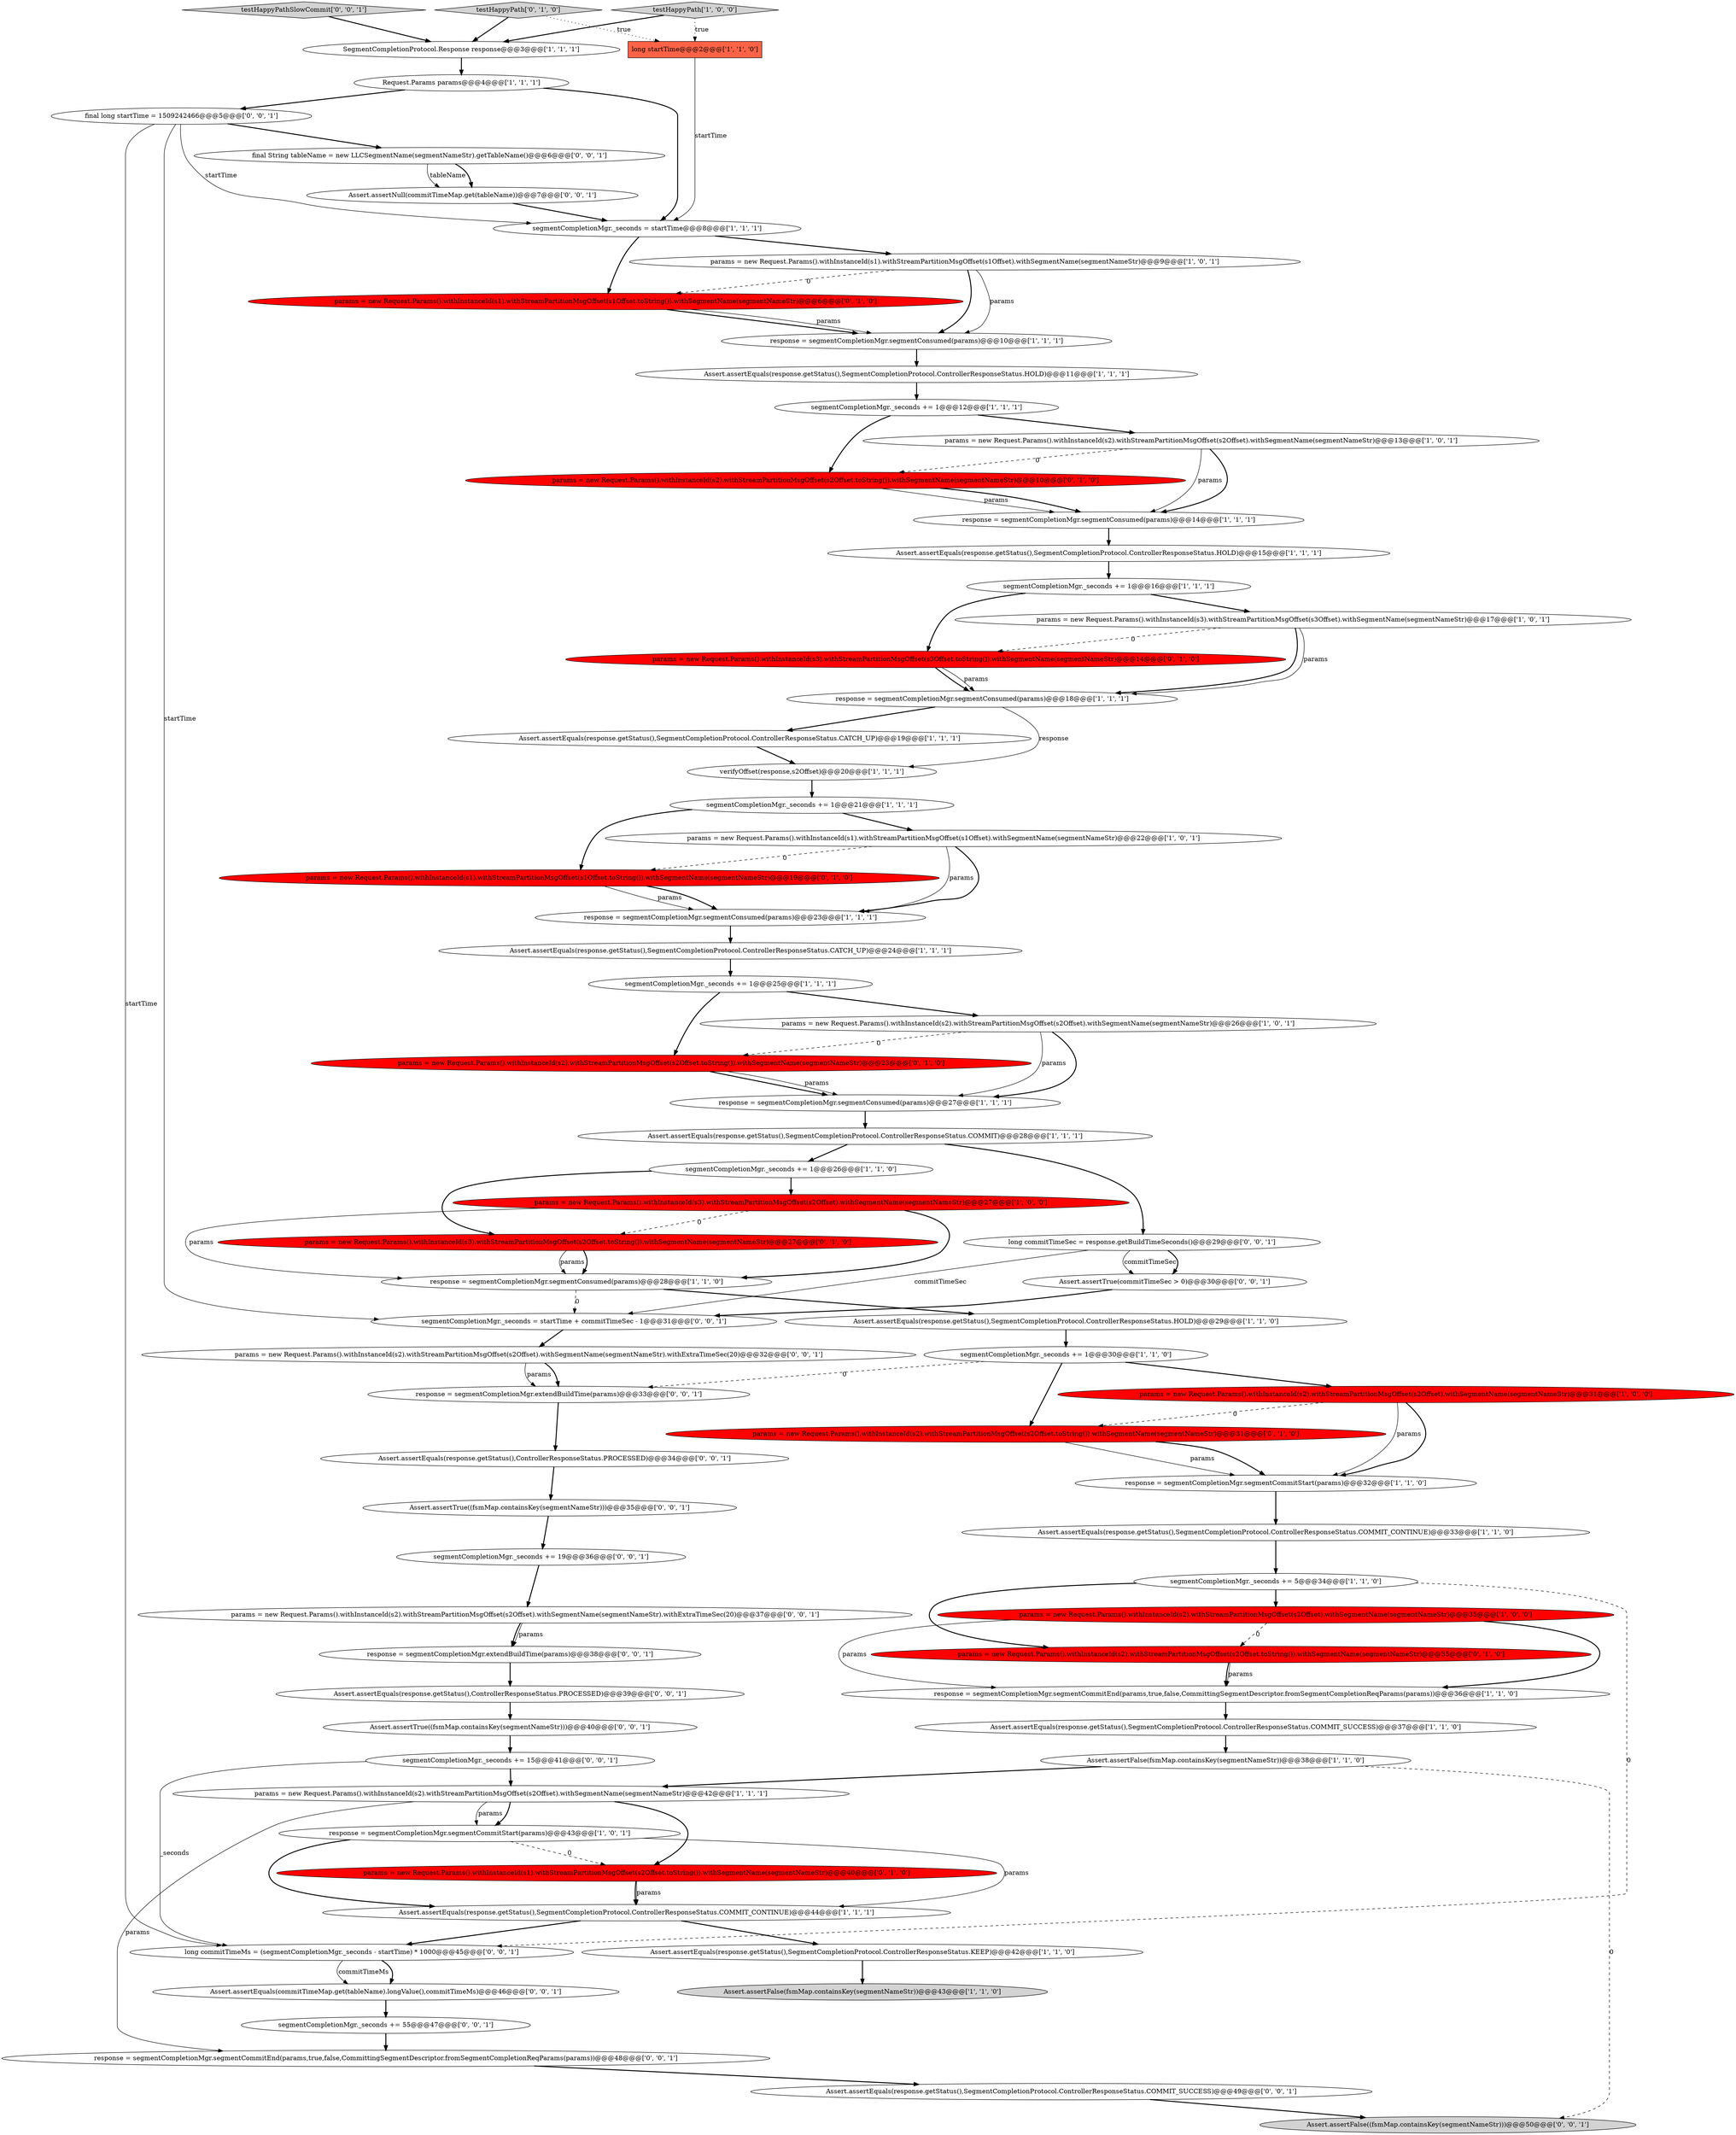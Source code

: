 digraph {
36 [style = filled, label = "Request.Params params@@@4@@@['1', '1', '1']", fillcolor = white, shape = ellipse image = "AAA0AAABBB1BBB"];
22 [style = filled, label = "params = new Request.Params().withInstanceId(s3).withStreamPartitionMsgOffset(s3Offset).withSegmentName(segmentNameStr)@@@17@@@['1', '0', '1']", fillcolor = white, shape = ellipse image = "AAA0AAABBB1BBB"];
61 [style = filled, label = "segmentCompletionMgr._seconds = startTime + commitTimeSec - 1@@@31@@@['0', '0', '1']", fillcolor = white, shape = ellipse image = "AAA0AAABBB3BBB"];
13 [style = filled, label = "Assert.assertFalse(fsmMap.containsKey(segmentNameStr))@@@38@@@['1', '1', '0']", fillcolor = white, shape = ellipse image = "AAA0AAABBB1BBB"];
1 [style = filled, label = "verifyOffset(response,s2Offset)@@@20@@@['1', '1', '1']", fillcolor = white, shape = ellipse image = "AAA0AAABBB1BBB"];
53 [style = filled, label = "segmentCompletionMgr._seconds += 55@@@47@@@['0', '0', '1']", fillcolor = white, shape = ellipse image = "AAA0AAABBB3BBB"];
32 [style = filled, label = "long startTime@@@2@@@['1', '1', '0']", fillcolor = tomato, shape = box image = "AAA0AAABBB1BBB"];
38 [style = filled, label = "segmentCompletionMgr._seconds += 5@@@34@@@['1', '1', '0']", fillcolor = white, shape = ellipse image = "AAA0AAABBB1BBB"];
18 [style = filled, label = "Assert.assertEquals(response.getStatus(),SegmentCompletionProtocol.ControllerResponseStatus.COMMIT_CONTINUE)@@@33@@@['1', '1', '0']", fillcolor = white, shape = ellipse image = "AAA0AAABBB1BBB"];
57 [style = filled, label = "segmentCompletionMgr._seconds += 19@@@36@@@['0', '0', '1']", fillcolor = white, shape = ellipse image = "AAA0AAABBB3BBB"];
58 [style = filled, label = "response = segmentCompletionMgr.segmentCommitEnd(params,true,false,CommittingSegmentDescriptor.fromSegmentCompletionReqParams(params))@@@48@@@['0', '0', '1']", fillcolor = white, shape = ellipse image = "AAA0AAABBB3BBB"];
65 [style = filled, label = "Assert.assertFalse((fsmMap.containsKey(segmentNameStr)))@@@50@@@['0', '0', '1']", fillcolor = lightgray, shape = ellipse image = "AAA0AAABBB3BBB"];
2 [style = filled, label = "response = segmentCompletionMgr.segmentCommitStart(params)@@@32@@@['1', '1', '0']", fillcolor = white, shape = ellipse image = "AAA0AAABBB1BBB"];
30 [style = filled, label = "params = new Request.Params().withInstanceId(s1).withStreamPartitionMsgOffset(s1Offset).withSegmentName(segmentNameStr)@@@22@@@['1', '0', '1']", fillcolor = white, shape = ellipse image = "AAA0AAABBB1BBB"];
48 [style = filled, label = "params = new Request.Params().withInstanceId(s2).withStreamPartitionMsgOffset(s2Offset.toString()).withSegmentName(segmentNameStr)@@@23@@@['0', '1', '0']", fillcolor = red, shape = ellipse image = "AAA1AAABBB2BBB"];
54 [style = filled, label = "final long startTime = 1509242466@@@5@@@['0', '0', '1']", fillcolor = white, shape = ellipse image = "AAA0AAABBB3BBB"];
20 [style = filled, label = "params = new Request.Params().withInstanceId(s2).withStreamPartitionMsgOffset(s2Offset).withSegmentName(segmentNameStr)@@@26@@@['1', '0', '1']", fillcolor = white, shape = ellipse image = "AAA0AAABBB1BBB"];
73 [style = filled, label = "segmentCompletionMgr._seconds += 15@@@41@@@['0', '0', '1']", fillcolor = white, shape = ellipse image = "AAA0AAABBB3BBB"];
47 [style = filled, label = "params = new Request.Params().withInstanceId(s1).withStreamPartitionMsgOffset(s1Offset.toString()).withSegmentName(segmentNameStr)@@@6@@@['0', '1', '0']", fillcolor = red, shape = ellipse image = "AAA1AAABBB2BBB"];
29 [style = filled, label = "params = new Request.Params().withInstanceId(s3).withStreamPartitionMsgOffset(s2Offset).withSegmentName(segmentNameStr)@@@27@@@['1', '0', '0']", fillcolor = red, shape = ellipse image = "AAA1AAABBB1BBB"];
11 [style = filled, label = "SegmentCompletionProtocol.Response response@@@3@@@['1', '1', '1']", fillcolor = white, shape = ellipse image = "AAA0AAABBB1BBB"];
26 [style = filled, label = "Assert.assertEquals(response.getStatus(),SegmentCompletionProtocol.ControllerResponseStatus.COMMIT_SUCCESS)@@@37@@@['1', '1', '0']", fillcolor = white, shape = ellipse image = "AAA0AAABBB1BBB"];
39 [style = filled, label = "params = new Request.Params().withInstanceId(s1).withStreamPartitionMsgOffset(s1Offset).withSegmentName(segmentNameStr)@@@9@@@['1', '0', '1']", fillcolor = white, shape = ellipse image = "AAA0AAABBB1BBB"];
24 [style = filled, label = "params = new Request.Params().withInstanceId(s2).withStreamPartitionMsgOffset(s2Offset).withSegmentName(segmentNameStr)@@@31@@@['1', '0', '0']", fillcolor = red, shape = ellipse image = "AAA1AAABBB1BBB"];
55 [style = filled, label = "response = segmentCompletionMgr.extendBuildTime(params)@@@33@@@['0', '0', '1']", fillcolor = white, shape = ellipse image = "AAA0AAABBB3BBB"];
25 [style = filled, label = "response = segmentCompletionMgr.segmentConsumed(params)@@@14@@@['1', '1', '1']", fillcolor = white, shape = ellipse image = "AAA0AAABBB1BBB"];
64 [style = filled, label = "Assert.assertTrue((fsmMap.containsKey(segmentNameStr)))@@@35@@@['0', '0', '1']", fillcolor = white, shape = ellipse image = "AAA0AAABBB3BBB"];
34 [style = filled, label = "Assert.assertEquals(response.getStatus(),SegmentCompletionProtocol.ControllerResponseStatus.KEEP)@@@42@@@['1', '1', '0']", fillcolor = white, shape = ellipse image = "AAA0AAABBB1BBB"];
67 [style = filled, label = "response = segmentCompletionMgr.extendBuildTime(params)@@@38@@@['0', '0', '1']", fillcolor = white, shape = ellipse image = "AAA0AAABBB3BBB"];
33 [style = filled, label = "Assert.assertEquals(response.getStatus(),SegmentCompletionProtocol.ControllerResponseStatus.HOLD)@@@29@@@['1', '1', '0']", fillcolor = white, shape = ellipse image = "AAA0AAABBB1BBB"];
69 [style = filled, label = "Assert.assertNull(commitTimeMap.get(tableName))@@@7@@@['0', '0', '1']", fillcolor = white, shape = ellipse image = "AAA0AAABBB3BBB"];
74 [style = filled, label = "Assert.assertTrue(commitTimeSec > 0)@@@30@@@['0', '0', '1']", fillcolor = white, shape = ellipse image = "AAA0AAABBB3BBB"];
16 [style = filled, label = "Assert.assertFalse(fsmMap.containsKey(segmentNameStr))@@@43@@@['1', '1', '0']", fillcolor = lightgray, shape = ellipse image = "AAA0AAABBB1BBB"];
59 [style = filled, label = "long commitTimeMs = (segmentCompletionMgr._seconds - startTime) * 1000@@@45@@@['0', '0', '1']", fillcolor = white, shape = ellipse image = "AAA0AAABBB3BBB"];
49 [style = filled, label = "params = new Request.Params().withInstanceId(s2).withStreamPartitionMsgOffset(s2Offset.toString()).withSegmentName(segmentNameStr)@@@35@@@['0', '1', '0']", fillcolor = red, shape = ellipse image = "AAA1AAABBB2BBB"];
41 [style = filled, label = "Assert.assertEquals(response.getStatus(),SegmentCompletionProtocol.ControllerResponseStatus.CATCH_UP)@@@19@@@['1', '1', '1']", fillcolor = white, shape = ellipse image = "AAA0AAABBB1BBB"];
27 [style = filled, label = "segmentCompletionMgr._seconds += 1@@@26@@@['1', '1', '0']", fillcolor = white, shape = ellipse image = "AAA0AAABBB1BBB"];
37 [style = filled, label = "Assert.assertEquals(response.getStatus(),SegmentCompletionProtocol.ControllerResponseStatus.COMMIT)@@@28@@@['1', '1', '1']", fillcolor = white, shape = ellipse image = "AAA0AAABBB1BBB"];
3 [style = filled, label = "segmentCompletionMgr._seconds += 1@@@16@@@['1', '1', '1']", fillcolor = white, shape = ellipse image = "AAA0AAABBB1BBB"];
44 [style = filled, label = "params = new Request.Params().withInstanceId(s3).withStreamPartitionMsgOffset(s3Offset.toString()).withSegmentName(segmentNameStr)@@@14@@@['0', '1', '0']", fillcolor = red, shape = ellipse image = "AAA1AAABBB2BBB"];
4 [style = filled, label = "response = segmentCompletionMgr.segmentConsumed(params)@@@27@@@['1', '1', '1']", fillcolor = white, shape = ellipse image = "AAA0AAABBB1BBB"];
42 [style = filled, label = "params = new Request.Params().withInstanceId(s2).withStreamPartitionMsgOffset(s2Offset).withSegmentName(segmentNameStr)@@@35@@@['1', '0', '0']", fillcolor = red, shape = ellipse image = "AAA1AAABBB1BBB"];
21 [style = filled, label = "segmentCompletionMgr._seconds += 1@@@12@@@['1', '1', '1']", fillcolor = white, shape = ellipse image = "AAA0AAABBB1BBB"];
66 [style = filled, label = "final String tableName = new LLCSegmentName(segmentNameStr).getTableName()@@@6@@@['0', '0', '1']", fillcolor = white, shape = ellipse image = "AAA0AAABBB3BBB"];
23 [style = filled, label = "Assert.assertEquals(response.getStatus(),SegmentCompletionProtocol.ControllerResponseStatus.HOLD)@@@11@@@['1', '1', '1']", fillcolor = white, shape = ellipse image = "AAA0AAABBB1BBB"];
40 [style = filled, label = "testHappyPath['1', '0', '0']", fillcolor = lightgray, shape = diamond image = "AAA0AAABBB1BBB"];
0 [style = filled, label = "response = segmentCompletionMgr.segmentConsumed(params)@@@10@@@['1', '1', '1']", fillcolor = white, shape = ellipse image = "AAA0AAABBB1BBB"];
46 [style = filled, label = "params = new Request.Params().withInstanceId(s3).withStreamPartitionMsgOffset(s2Offset.toString()).withSegmentName(segmentNameStr)@@@27@@@['0', '1', '0']", fillcolor = red, shape = ellipse image = "AAA1AAABBB2BBB"];
6 [style = filled, label = "params = new Request.Params().withInstanceId(s2).withStreamPartitionMsgOffset(s2Offset).withSegmentName(segmentNameStr)@@@42@@@['1', '1', '1']", fillcolor = white, shape = ellipse image = "AAA0AAABBB1BBB"];
35 [style = filled, label = "segmentCompletionMgr._seconds += 1@@@21@@@['1', '1', '1']", fillcolor = white, shape = ellipse image = "AAA0AAABBB1BBB"];
50 [style = filled, label = "params = new Request.Params().withInstanceId(s1).withStreamPartitionMsgOffset(s2Offset.toString()).withSegmentName(segmentNameStr)@@@40@@@['0', '1', '0']", fillcolor = red, shape = ellipse image = "AAA1AAABBB2BBB"];
12 [style = filled, label = "params = new Request.Params().withInstanceId(s2).withStreamPartitionMsgOffset(s2Offset).withSegmentName(segmentNameStr)@@@13@@@['1', '0', '1']", fillcolor = white, shape = ellipse image = "AAA0AAABBB1BBB"];
51 [style = filled, label = "params = new Request.Params().withInstanceId(s2).withStreamPartitionMsgOffset(s2Offset.toString()).withSegmentName(segmentNameStr)@@@31@@@['0', '1', '0']", fillcolor = red, shape = ellipse image = "AAA1AAABBB2BBB"];
68 [style = filled, label = "Assert.assertEquals(response.getStatus(),ControllerResponseStatus.PROCESSED)@@@39@@@['0', '0', '1']", fillcolor = white, shape = ellipse image = "AAA0AAABBB3BBB"];
10 [style = filled, label = "response = segmentCompletionMgr.segmentCommitEnd(params,true,false,CommittingSegmentDescriptor.fromSegmentCompletionReqParams(params))@@@36@@@['1', '1', '0']", fillcolor = white, shape = ellipse image = "AAA0AAABBB1BBB"];
17 [style = filled, label = "Assert.assertEquals(response.getStatus(),SegmentCompletionProtocol.ControllerResponseStatus.COMMIT_CONTINUE)@@@44@@@['1', '1', '1']", fillcolor = white, shape = ellipse image = "AAA0AAABBB1BBB"];
14 [style = filled, label = "response = segmentCompletionMgr.segmentCommitStart(params)@@@43@@@['1', '0', '1']", fillcolor = white, shape = ellipse image = "AAA0AAABBB1BBB"];
28 [style = filled, label = "segmentCompletionMgr._seconds += 1@@@30@@@['1', '1', '0']", fillcolor = white, shape = ellipse image = "AAA0AAABBB1BBB"];
31 [style = filled, label = "Assert.assertEquals(response.getStatus(),SegmentCompletionProtocol.ControllerResponseStatus.CATCH_UP)@@@24@@@['1', '1', '1']", fillcolor = white, shape = ellipse image = "AAA0AAABBB1BBB"];
75 [style = filled, label = "params = new Request.Params().withInstanceId(s2).withStreamPartitionMsgOffset(s2Offset).withSegmentName(segmentNameStr).withExtraTimeSec(20)@@@37@@@['0', '0', '1']", fillcolor = white, shape = ellipse image = "AAA0AAABBB3BBB"];
15 [style = filled, label = "segmentCompletionMgr._seconds = startTime@@@8@@@['1', '1', '1']", fillcolor = white, shape = ellipse image = "AAA0AAABBB1BBB"];
72 [style = filled, label = "Assert.assertTrue((fsmMap.containsKey(segmentNameStr)))@@@40@@@['0', '0', '1']", fillcolor = white, shape = ellipse image = "AAA0AAABBB3BBB"];
62 [style = filled, label = "Assert.assertEquals(commitTimeMap.get(tableName).longValue(),commitTimeMs)@@@46@@@['0', '0', '1']", fillcolor = white, shape = ellipse image = "AAA0AAABBB3BBB"];
7 [style = filled, label = "response = segmentCompletionMgr.segmentConsumed(params)@@@28@@@['1', '1', '0']", fillcolor = white, shape = ellipse image = "AAA0AAABBB1BBB"];
56 [style = filled, label = "testHappyPathSlowCommit['0', '0', '1']", fillcolor = lightgray, shape = diamond image = "AAA0AAABBB3BBB"];
63 [style = filled, label = "long commitTimeSec = response.getBuildTimeSeconds()@@@29@@@['0', '0', '1']", fillcolor = white, shape = ellipse image = "AAA0AAABBB3BBB"];
9 [style = filled, label = "segmentCompletionMgr._seconds += 1@@@25@@@['1', '1', '1']", fillcolor = white, shape = ellipse image = "AAA0AAABBB1BBB"];
19 [style = filled, label = "response = segmentCompletionMgr.segmentConsumed(params)@@@23@@@['1', '1', '1']", fillcolor = white, shape = ellipse image = "AAA0AAABBB1BBB"];
70 [style = filled, label = "Assert.assertEquals(response.getStatus(),ControllerResponseStatus.PROCESSED)@@@34@@@['0', '0', '1']", fillcolor = white, shape = ellipse image = "AAA0AAABBB3BBB"];
45 [style = filled, label = "testHappyPath['0', '1', '0']", fillcolor = lightgray, shape = diamond image = "AAA0AAABBB2BBB"];
60 [style = filled, label = "Assert.assertEquals(response.getStatus(),SegmentCompletionProtocol.ControllerResponseStatus.COMMIT_SUCCESS)@@@49@@@['0', '0', '1']", fillcolor = white, shape = ellipse image = "AAA0AAABBB3BBB"];
52 [style = filled, label = "params = new Request.Params().withInstanceId(s1).withStreamPartitionMsgOffset(s1Offset.toString()).withSegmentName(segmentNameStr)@@@19@@@['0', '1', '0']", fillcolor = red, shape = ellipse image = "AAA1AAABBB2BBB"];
5 [style = filled, label = "Assert.assertEquals(response.getStatus(),SegmentCompletionProtocol.ControllerResponseStatus.HOLD)@@@15@@@['1', '1', '1']", fillcolor = white, shape = ellipse image = "AAA0AAABBB1BBB"];
43 [style = filled, label = "params = new Request.Params().withInstanceId(s2).withStreamPartitionMsgOffset(s2Offset.toString()).withSegmentName(segmentNameStr)@@@10@@@['0', '1', '0']", fillcolor = red, shape = ellipse image = "AAA1AAABBB2BBB"];
8 [style = filled, label = "response = segmentCompletionMgr.segmentConsumed(params)@@@18@@@['1', '1', '1']", fillcolor = white, shape = ellipse image = "AAA0AAABBB1BBB"];
71 [style = filled, label = "params = new Request.Params().withInstanceId(s2).withStreamPartitionMsgOffset(s2Offset).withSegmentName(segmentNameStr).withExtraTimeSec(20)@@@32@@@['0', '0', '1']", fillcolor = white, shape = ellipse image = "AAA0AAABBB3BBB"];
5->3 [style = bold, label=""];
22->44 [style = dashed, label="0"];
39->0 [style = solid, label="params"];
44->8 [style = bold, label=""];
70->64 [style = bold, label=""];
37->27 [style = bold, label=""];
31->9 [style = bold, label=""];
21->43 [style = bold, label=""];
48->4 [style = bold, label=""];
69->15 [style = bold, label=""];
53->58 [style = bold, label=""];
29->46 [style = dashed, label="0"];
14->17 [style = bold, label=""];
58->60 [style = bold, label=""];
59->62 [style = bold, label=""];
40->32 [style = dotted, label="true"];
38->42 [style = bold, label=""];
32->15 [style = solid, label="startTime"];
11->36 [style = bold, label=""];
13->65 [style = dashed, label="0"];
12->43 [style = dashed, label="0"];
22->8 [style = bold, label=""];
30->52 [style = dashed, label="0"];
73->6 [style = bold, label=""];
40->11 [style = bold, label=""];
38->59 [style = dashed, label="0"];
38->49 [style = bold, label=""];
62->53 [style = bold, label=""];
49->10 [style = bold, label=""];
52->19 [style = solid, label="params"];
72->73 [style = bold, label=""];
46->7 [style = bold, label=""];
67->68 [style = bold, label=""];
60->65 [style = bold, label=""];
73->59 [style = solid, label="_seconds"];
54->59 [style = solid, label="startTime"];
47->0 [style = bold, label=""];
12->25 [style = solid, label="params"];
45->32 [style = dotted, label="true"];
49->10 [style = solid, label="params"];
18->38 [style = bold, label=""];
68->72 [style = bold, label=""];
33->28 [style = bold, label=""];
24->51 [style = dashed, label="0"];
2->18 [style = bold, label=""];
9->48 [style = bold, label=""];
1->35 [style = bold, label=""];
10->26 [style = bold, label=""];
54->66 [style = bold, label=""];
61->71 [style = bold, label=""];
59->62 [style = solid, label="commitTimeMs"];
20->48 [style = dashed, label="0"];
30->19 [style = solid, label="params"];
46->7 [style = solid, label="params"];
66->69 [style = solid, label="tableName"];
52->19 [style = bold, label=""];
26->13 [style = bold, label=""];
35->52 [style = bold, label=""];
45->11 [style = bold, label=""];
66->69 [style = bold, label=""];
71->55 [style = bold, label=""];
7->33 [style = bold, label=""];
30->19 [style = bold, label=""];
17->34 [style = bold, label=""];
51->2 [style = solid, label="params"];
27->46 [style = bold, label=""];
48->4 [style = solid, label="params"];
0->23 [style = bold, label=""];
63->61 [style = solid, label="commitTimeSec"];
71->55 [style = solid, label="params"];
63->74 [style = solid, label="commitTimeSec"];
37->63 [style = bold, label=""];
28->24 [style = bold, label=""];
6->58 [style = solid, label="params"];
29->7 [style = solid, label="params"];
74->61 [style = bold, label=""];
27->29 [style = bold, label=""];
15->47 [style = bold, label=""];
75->67 [style = solid, label="params"];
64->57 [style = bold, label=""];
28->55 [style = dashed, label="0"];
42->49 [style = dashed, label="0"];
56->11 [style = bold, label=""];
24->2 [style = solid, label="params"];
8->41 [style = bold, label=""];
50->17 [style = bold, label=""];
9->20 [style = bold, label=""];
42->10 [style = solid, label="params"];
63->74 [style = bold, label=""];
14->17 [style = solid, label="params"];
21->12 [style = bold, label=""];
55->70 [style = bold, label=""];
3->44 [style = bold, label=""];
8->1 [style = solid, label="response"];
51->2 [style = bold, label=""];
34->16 [style = bold, label=""];
25->5 [style = bold, label=""];
54->61 [style = solid, label="startTime"];
39->47 [style = dashed, label="0"];
13->6 [style = bold, label=""];
35->30 [style = bold, label=""];
14->50 [style = dashed, label="0"];
75->67 [style = bold, label=""];
7->61 [style = dashed, label="0"];
24->2 [style = bold, label=""];
19->31 [style = bold, label=""];
36->15 [style = bold, label=""];
41->1 [style = bold, label=""];
22->8 [style = solid, label="params"];
28->51 [style = bold, label=""];
57->75 [style = bold, label=""];
3->22 [style = bold, label=""];
47->0 [style = solid, label="params"];
20->4 [style = bold, label=""];
6->14 [style = bold, label=""];
20->4 [style = solid, label="params"];
39->0 [style = bold, label=""];
43->25 [style = solid, label="params"];
4->37 [style = bold, label=""];
23->21 [style = bold, label=""];
12->25 [style = bold, label=""];
15->39 [style = bold, label=""];
42->10 [style = bold, label=""];
6->50 [style = bold, label=""];
29->7 [style = bold, label=""];
6->14 [style = solid, label="params"];
50->17 [style = solid, label="params"];
36->54 [style = bold, label=""];
17->59 [style = bold, label=""];
54->15 [style = solid, label="startTime"];
43->25 [style = bold, label=""];
44->8 [style = solid, label="params"];
}
